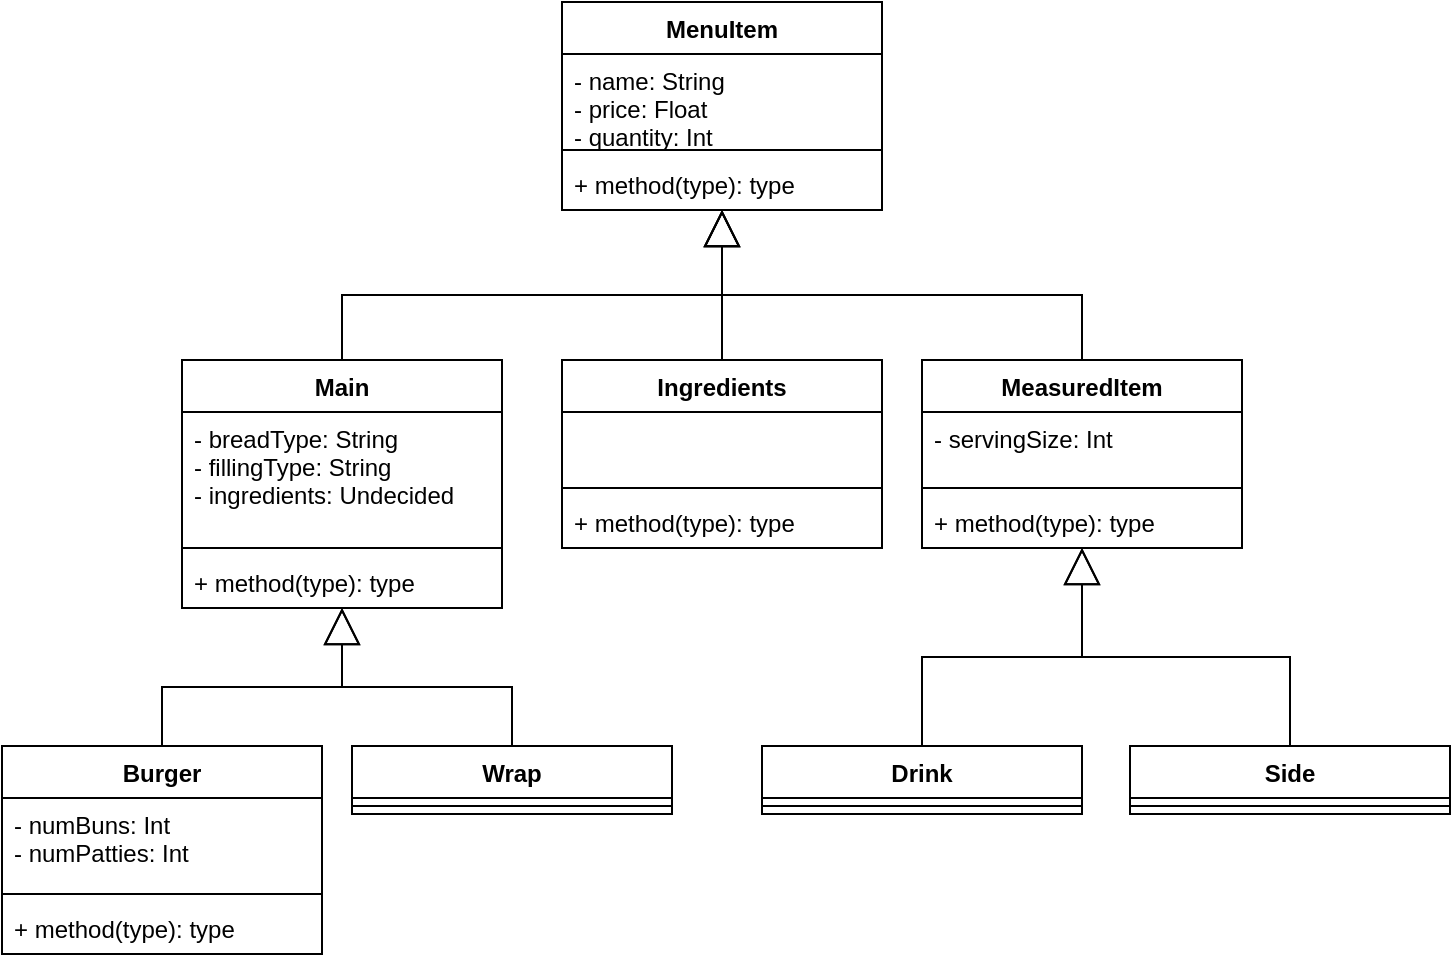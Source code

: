 <mxfile version="10.5.8" type="device"><diagram id="3lbNQjqt5Pks0l7uC0TO" name="Page-2"><mxGraphModel dx="840" dy="467" grid="1" gridSize="10" guides="1" tooltips="1" connect="1" arrows="1" fold="1" page="1" pageScale="1" pageWidth="1169" pageHeight="827" math="0" shadow="0"><root><mxCell id="secVT5Hyn6psRYROF0aT-0"/><mxCell id="secVT5Hyn6psRYROF0aT-1" parent="secVT5Hyn6psRYROF0aT-0"/><mxCell id="8PEDorTkw64Rpb1r4vfR-40" value="" style="group" parent="secVT5Hyn6psRYROF0aT-1" vertex="1" connectable="0"><mxGeometry x="48" y="35" width="724" height="476" as="geometry"/></mxCell><mxCell id="8PEDorTkw64Rpb1r4vfR-5" value="" style="group" parent="8PEDorTkw64Rpb1r4vfR-40" vertex="1" connectable="0"><mxGeometry width="724" height="476" as="geometry"/></mxCell><mxCell id="8PEDorTkw64Rpb1r4vfR-6" value="MenuItem" style="swimlane;fontStyle=1;align=center;verticalAlign=top;childLayout=stackLayout;horizontal=1;startSize=26;horizontalStack=0;resizeParent=1;resizeParentMax=0;resizeLast=0;collapsible=1;marginBottom=0;" parent="8PEDorTkw64Rpb1r4vfR-5" vertex="1"><mxGeometry x="280" width="160" height="104" as="geometry"><mxRectangle x="118" y="302" width="90" height="26" as="alternateBounds"/></mxGeometry></mxCell><mxCell id="8PEDorTkw64Rpb1r4vfR-7" value="- name: String&#10;- price: Float&#10;- quantity: Int&#10;" style="text;strokeColor=none;fillColor=none;align=left;verticalAlign=top;spacingLeft=4;spacingRight=4;overflow=hidden;rotatable=0;points=[[0,0.5],[1,0.5]];portConstraint=eastwest;" parent="8PEDorTkw64Rpb1r4vfR-6" vertex="1"><mxGeometry y="26" width="160" height="44" as="geometry"/></mxCell><mxCell id="8PEDorTkw64Rpb1r4vfR-8" value="" style="line;strokeWidth=1;fillColor=none;align=left;verticalAlign=middle;spacingTop=-1;spacingLeft=3;spacingRight=3;rotatable=0;labelPosition=right;points=[];portConstraint=eastwest;" parent="8PEDorTkw64Rpb1r4vfR-6" vertex="1"><mxGeometry y="70" width="160" height="8" as="geometry"/></mxCell><mxCell id="8PEDorTkw64Rpb1r4vfR-9" value="+ method(type): type" style="text;strokeColor=none;fillColor=none;align=left;verticalAlign=top;spacingLeft=4;spacingRight=4;overflow=hidden;rotatable=0;points=[[0,0.5],[1,0.5]];portConstraint=eastwest;" parent="8PEDorTkw64Rpb1r4vfR-6" vertex="1"><mxGeometry y="78" width="160" height="26" as="geometry"/></mxCell><mxCell id="8PEDorTkw64Rpb1r4vfR-10" style="edgeStyle=orthogonalEdgeStyle;rounded=0;orthogonalLoop=1;jettySize=auto;html=1;exitX=0.5;exitY=0;exitDx=0;exitDy=0;startArrow=none;startFill=0;endArrow=block;endFill=0;endSize=16;strokeWidth=1;" parent="8PEDorTkw64Rpb1r4vfR-5" source="8PEDorTkw64Rpb1r4vfR-11" target="8PEDorTkw64Rpb1r4vfR-6" edge="1"><mxGeometry relative="1" as="geometry"/></mxCell><mxCell id="8PEDorTkw64Rpb1r4vfR-11" value="Main" style="swimlane;fontStyle=1;align=center;verticalAlign=top;childLayout=stackLayout;horizontal=1;startSize=26;horizontalStack=0;resizeParent=1;resizeParentMax=0;resizeLast=0;collapsible=1;marginBottom=0;" parent="8PEDorTkw64Rpb1r4vfR-5" vertex="1"><mxGeometry x="90" y="179" width="160" height="124" as="geometry"><mxRectangle x="65.5" y="462" width="60" height="26" as="alternateBounds"/></mxGeometry></mxCell><mxCell id="8PEDorTkw64Rpb1r4vfR-12" value="- breadType: String&#10;- fillingType: String&#10;- ingredients: Undecided&#10;" style="text;strokeColor=none;fillColor=none;align=left;verticalAlign=top;spacingLeft=4;spacingRight=4;overflow=hidden;rotatable=0;points=[[0,0.5],[1,0.5]];portConstraint=eastwest;" parent="8PEDorTkw64Rpb1r4vfR-11" vertex="1"><mxGeometry y="26" width="160" height="64" as="geometry"/></mxCell><mxCell id="8PEDorTkw64Rpb1r4vfR-13" value="" style="line;strokeWidth=1;fillColor=none;align=left;verticalAlign=middle;spacingTop=-1;spacingLeft=3;spacingRight=3;rotatable=0;labelPosition=right;points=[];portConstraint=eastwest;" parent="8PEDorTkw64Rpb1r4vfR-11" vertex="1"><mxGeometry y="90" width="160" height="8" as="geometry"/></mxCell><mxCell id="8PEDorTkw64Rpb1r4vfR-14" value="+ method(type): type" style="text;strokeColor=none;fillColor=none;align=left;verticalAlign=top;spacingLeft=4;spacingRight=4;overflow=hidden;rotatable=0;points=[[0,0.5],[1,0.5]];portConstraint=eastwest;" parent="8PEDorTkw64Rpb1r4vfR-11" vertex="1"><mxGeometry y="98" width="160" height="26" as="geometry"/></mxCell><mxCell id="8PEDorTkw64Rpb1r4vfR-15" value="" style="edgeStyle=orthogonalEdgeStyle;rounded=0;orthogonalLoop=1;jettySize=auto;html=1;startArrow=none;startFill=0;endArrow=block;endFill=0;endSize=16;strokeWidth=1;" parent="8PEDorTkw64Rpb1r4vfR-5" source="8PEDorTkw64Rpb1r4vfR-16" target="8PEDorTkw64Rpb1r4vfR-11" edge="1"><mxGeometry relative="1" as="geometry"/></mxCell><mxCell id="8PEDorTkw64Rpb1r4vfR-16" value="Burger" style="swimlane;fontStyle=1;align=center;verticalAlign=top;childLayout=stackLayout;horizontal=1;startSize=26;horizontalStack=0;resizeParent=1;resizeParentMax=0;resizeLast=0;collapsible=1;marginBottom=0;" parent="8PEDorTkw64Rpb1r4vfR-5" vertex="1"><mxGeometry y="372" width="160" height="104" as="geometry"><mxRectangle x="5" y="607" width="70" height="26" as="alternateBounds"/></mxGeometry></mxCell><mxCell id="8PEDorTkw64Rpb1r4vfR-17" value="- numBuns: Int &#10;- numPatties: Int&#10;" style="text;strokeColor=none;fillColor=none;align=left;verticalAlign=top;spacingLeft=4;spacingRight=4;overflow=hidden;rotatable=0;points=[[0,0.5],[1,0.5]];portConstraint=eastwest;" parent="8PEDorTkw64Rpb1r4vfR-16" vertex="1"><mxGeometry y="26" width="160" height="44" as="geometry"/></mxCell><mxCell id="8PEDorTkw64Rpb1r4vfR-18" value="" style="line;strokeWidth=1;fillColor=none;align=left;verticalAlign=middle;spacingTop=-1;spacingLeft=3;spacingRight=3;rotatable=0;labelPosition=right;points=[];portConstraint=eastwest;" parent="8PEDorTkw64Rpb1r4vfR-16" vertex="1"><mxGeometry y="70" width="160" height="8" as="geometry"/></mxCell><mxCell id="8PEDorTkw64Rpb1r4vfR-19" value="+ method(type): type" style="text;strokeColor=none;fillColor=none;align=left;verticalAlign=top;spacingLeft=4;spacingRight=4;overflow=hidden;rotatable=0;points=[[0,0.5],[1,0.5]];portConstraint=eastwest;" parent="8PEDorTkw64Rpb1r4vfR-16" vertex="1"><mxGeometry y="78" width="160" height="26" as="geometry"/></mxCell><mxCell id="8PEDorTkw64Rpb1r4vfR-20" value="" style="edgeStyle=orthogonalEdgeStyle;rounded=0;orthogonalLoop=1;jettySize=auto;html=1;startArrow=none;startFill=0;endArrow=block;endFill=0;endSize=16;strokeWidth=1;" parent="8PEDorTkw64Rpb1r4vfR-5" source="8PEDorTkw64Rpb1r4vfR-21" target="8PEDorTkw64Rpb1r4vfR-11" edge="1"><mxGeometry relative="1" as="geometry"/></mxCell><mxCell id="8PEDorTkw64Rpb1r4vfR-21" value="Wrap" style="swimlane;fontStyle=1;align=center;verticalAlign=top;childLayout=stackLayout;horizontal=1;startSize=26;horizontalStack=0;resizeParent=1;resizeParentMax=0;resizeLast=0;collapsible=1;marginBottom=0;" parent="8PEDorTkw64Rpb1r4vfR-5" vertex="1"><mxGeometry x="175" y="372" width="160" height="34" as="geometry"><mxRectangle x="125.5" y="607" width="60" height="26" as="alternateBounds"/></mxGeometry></mxCell><mxCell id="8PEDorTkw64Rpb1r4vfR-22" value="" style="line;strokeWidth=1;fillColor=none;align=left;verticalAlign=middle;spacingTop=-1;spacingLeft=3;spacingRight=3;rotatable=0;labelPosition=right;points=[];portConstraint=eastwest;" parent="8PEDorTkw64Rpb1r4vfR-21" vertex="1"><mxGeometry y="26" width="160" height="8" as="geometry"/></mxCell><mxCell id="8PEDorTkw64Rpb1r4vfR-23" value="Drink" style="swimlane;fontStyle=1;align=center;verticalAlign=top;childLayout=stackLayout;horizontal=1;startSize=26;horizontalStack=0;resizeParent=1;resizeParentMax=0;resizeLast=0;collapsible=1;marginBottom=0;" parent="8PEDorTkw64Rpb1r4vfR-5" vertex="1"><mxGeometry x="380" y="372" width="160" height="34" as="geometry"><mxRectangle x="220" y="648" width="60" height="26" as="alternateBounds"/></mxGeometry></mxCell><mxCell id="8PEDorTkw64Rpb1r4vfR-24" value="" style="line;strokeWidth=1;fillColor=none;align=left;verticalAlign=middle;spacingTop=-1;spacingLeft=3;spacingRight=3;rotatable=0;labelPosition=right;points=[];portConstraint=eastwest;" parent="8PEDorTkw64Rpb1r4vfR-23" vertex="1"><mxGeometry y="26" width="160" height="8" as="geometry"/></mxCell><mxCell id="8PEDorTkw64Rpb1r4vfR-25" style="edgeStyle=orthogonalEdgeStyle;rounded=0;orthogonalLoop=1;jettySize=auto;html=1;exitX=0.5;exitY=0;exitDx=0;exitDy=0;startArrow=none;startFill=0;endArrow=block;endFill=0;endSize=16;strokeWidth=1;" parent="8PEDorTkw64Rpb1r4vfR-5" source="8PEDorTkw64Rpb1r4vfR-26" target="8PEDorTkw64Rpb1r4vfR-6" edge="1"><mxGeometry relative="1" as="geometry"/></mxCell><mxCell id="8PEDorTkw64Rpb1r4vfR-26" value="MeasuredItem" style="swimlane;fontStyle=1;align=center;verticalAlign=top;childLayout=stackLayout;horizontal=1;startSize=26;horizontalStack=0;resizeParent=1;resizeParentMax=0;resizeLast=0;collapsible=1;marginBottom=0;" parent="8PEDorTkw64Rpb1r4vfR-5" vertex="1"><mxGeometry x="460" y="179" width="160" height="94" as="geometry"><mxRectangle x="275" y="462" width="110" height="26" as="alternateBounds"/></mxGeometry></mxCell><mxCell id="8PEDorTkw64Rpb1r4vfR-27" value="- servingSize: Int&#10;&#10;" style="text;strokeColor=none;fillColor=none;align=left;verticalAlign=top;spacingLeft=4;spacingRight=4;overflow=hidden;rotatable=0;points=[[0,0.5],[1,0.5]];portConstraint=eastwest;" parent="8PEDorTkw64Rpb1r4vfR-26" vertex="1"><mxGeometry y="26" width="160" height="34" as="geometry"/></mxCell><mxCell id="8PEDorTkw64Rpb1r4vfR-28" value="" style="line;strokeWidth=1;fillColor=none;align=left;verticalAlign=middle;spacingTop=-1;spacingLeft=3;spacingRight=3;rotatable=0;labelPosition=right;points=[];portConstraint=eastwest;" parent="8PEDorTkw64Rpb1r4vfR-26" vertex="1"><mxGeometry y="60" width="160" height="8" as="geometry"/></mxCell><mxCell id="8PEDorTkw64Rpb1r4vfR-29" value="+ method(type): type" style="text;strokeColor=none;fillColor=none;align=left;verticalAlign=top;spacingLeft=4;spacingRight=4;overflow=hidden;rotatable=0;points=[[0,0.5],[1,0.5]];portConstraint=eastwest;" parent="8PEDorTkw64Rpb1r4vfR-26" vertex="1"><mxGeometry y="68" width="160" height="26" as="geometry"/></mxCell><mxCell id="8PEDorTkw64Rpb1r4vfR-30" style="edgeStyle=orthogonalEdgeStyle;rounded=0;orthogonalLoop=1;jettySize=auto;html=1;startArrow=none;startFill=0;endArrow=block;endFill=0;endSize=16;strokeWidth=1;" parent="8PEDorTkw64Rpb1r4vfR-5" source="8PEDorTkw64Rpb1r4vfR-23" target="8PEDorTkw64Rpb1r4vfR-26" edge="1"><mxGeometry relative="1" as="geometry"/></mxCell><mxCell id="8PEDorTkw64Rpb1r4vfR-31" style="edgeStyle=orthogonalEdgeStyle;rounded=0;orthogonalLoop=1;jettySize=auto;html=1;exitX=0.5;exitY=0;exitDx=0;exitDy=0;startArrow=none;startFill=0;endArrow=block;endFill=0;endSize=16;strokeWidth=1;" parent="8PEDorTkw64Rpb1r4vfR-5" source="8PEDorTkw64Rpb1r4vfR-32" target="8PEDorTkw64Rpb1r4vfR-26" edge="1"><mxGeometry relative="1" as="geometry"/></mxCell><mxCell id="8PEDorTkw64Rpb1r4vfR-32" value="Side" style="swimlane;fontStyle=1;align=center;verticalAlign=top;childLayout=stackLayout;horizontal=1;startSize=26;horizontalStack=0;resizeParent=1;resizeParentMax=0;resizeLast=0;collapsible=1;marginBottom=0;" parent="8PEDorTkw64Rpb1r4vfR-5" vertex="1"><mxGeometry x="564" y="372" width="160" height="34" as="geometry"><mxRectangle x="385" y="654" width="60" height="26" as="alternateBounds"/></mxGeometry></mxCell><mxCell id="8PEDorTkw64Rpb1r4vfR-33" value="" style="line;strokeWidth=1;fillColor=none;align=left;verticalAlign=middle;spacingTop=-1;spacingLeft=3;spacingRight=3;rotatable=0;labelPosition=right;points=[];portConstraint=eastwest;" parent="8PEDorTkw64Rpb1r4vfR-32" vertex="1"><mxGeometry y="26" width="160" height="8" as="geometry"/></mxCell><mxCell id="8PEDorTkw64Rpb1r4vfR-34" style="edgeStyle=orthogonalEdgeStyle;rounded=0;orthogonalLoop=1;jettySize=auto;html=1;exitX=0.5;exitY=0;exitDx=0;exitDy=0;startArrow=none;startFill=0;endArrow=block;endFill=0;endSize=16;strokeWidth=1;" parent="8PEDorTkw64Rpb1r4vfR-5" source="8PEDorTkw64Rpb1r4vfR-35" target="8PEDorTkw64Rpb1r4vfR-6" edge="1"><mxGeometry relative="1" as="geometry"/></mxCell><mxCell id="8PEDorTkw64Rpb1r4vfR-35" value="Ingredients" style="swimlane;fontStyle=1;align=center;verticalAlign=top;childLayout=stackLayout;horizontal=1;startSize=26;horizontalStack=0;resizeParent=1;resizeParentMax=0;resizeLast=0;collapsible=1;marginBottom=0;" parent="8PEDorTkw64Rpb1r4vfR-5" vertex="1"><mxGeometry x="280" y="179" width="160" height="94" as="geometry"><mxRectangle x="435" y="462" width="90" height="26" as="alternateBounds"/></mxGeometry></mxCell><mxCell id="8PEDorTkw64Rpb1r4vfR-36" value="&#10;" style="text;strokeColor=none;fillColor=none;align=left;verticalAlign=top;spacingLeft=4;spacingRight=4;overflow=hidden;rotatable=0;points=[[0,0.5],[1,0.5]];portConstraint=eastwest;" parent="8PEDorTkw64Rpb1r4vfR-35" vertex="1"><mxGeometry y="26" width="160" height="34" as="geometry"/></mxCell><mxCell id="8PEDorTkw64Rpb1r4vfR-37" value="" style="line;strokeWidth=1;fillColor=none;align=left;verticalAlign=middle;spacingTop=-1;spacingLeft=3;spacingRight=3;rotatable=0;labelPosition=right;points=[];portConstraint=eastwest;" parent="8PEDorTkw64Rpb1r4vfR-35" vertex="1"><mxGeometry y="60" width="160" height="8" as="geometry"/></mxCell><mxCell id="8PEDorTkw64Rpb1r4vfR-38" value="+ method(type): type" style="text;strokeColor=none;fillColor=none;align=left;verticalAlign=top;spacingLeft=4;spacingRight=4;overflow=hidden;rotatable=0;points=[[0,0.5],[1,0.5]];portConstraint=eastwest;" parent="8PEDorTkw64Rpb1r4vfR-35" vertex="1"><mxGeometry y="68" width="160" height="26" as="geometry"/></mxCell></root></mxGraphModel></diagram></mxfile>
